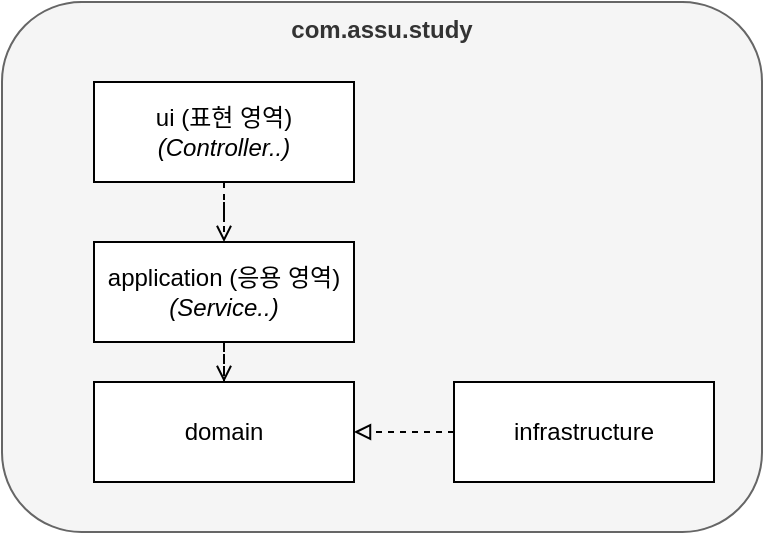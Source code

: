 <mxfile version="24.4.0" type="device">
  <diagram name="페이지-1" id="eISn8is2ZOIMRA03fFG-">
    <mxGraphModel dx="1114" dy="894" grid="1" gridSize="10" guides="1" tooltips="1" connect="1" arrows="1" fold="1" page="1" pageScale="1" pageWidth="827" pageHeight="1169" math="0" shadow="0">
      <root>
        <mxCell id="0" />
        <mxCell id="1" parent="0" />
        <mxCell id="pB6WOfK1OlIF3hq6NBpv-13" value="com.assu.study" style="rounded=1;whiteSpace=wrap;html=1;verticalAlign=top;fontStyle=1;fillColor=#f5f5f5;fontColor=#333333;strokeColor=#666666;" vertex="1" parent="1">
          <mxGeometry x="34" y="30" width="380" height="265" as="geometry" />
        </mxCell>
        <mxCell id="pB6WOfK1OlIF3hq6NBpv-9" style="edgeStyle=orthogonalEdgeStyle;rounded=0;orthogonalLoop=1;jettySize=auto;html=1;entryX=0.5;entryY=0;entryDx=0;entryDy=0;dashed=1;endArrow=open;endFill=0;" edge="1" parent="1" source="pB6WOfK1OlIF3hq6NBpv-5" target="pB6WOfK1OlIF3hq6NBpv-6">
          <mxGeometry relative="1" as="geometry" />
        </mxCell>
        <mxCell id="pB6WOfK1OlIF3hq6NBpv-5" value="ui (표현 영역)&lt;br&gt;&lt;i&gt;(Controller..)&lt;/i&gt;" style="rounded=0;whiteSpace=wrap;html=1;" vertex="1" parent="1">
          <mxGeometry x="80" y="70" width="130" height="50" as="geometry" />
        </mxCell>
        <mxCell id="pB6WOfK1OlIF3hq6NBpv-10" style="edgeStyle=orthogonalEdgeStyle;rounded=0;orthogonalLoop=1;jettySize=auto;html=1;entryX=0.5;entryY=0;entryDx=0;entryDy=0;dashed=1;endArrow=open;endFill=0;" edge="1" parent="1" source="pB6WOfK1OlIF3hq6NBpv-6" target="pB6WOfK1OlIF3hq6NBpv-7">
          <mxGeometry relative="1" as="geometry" />
        </mxCell>
        <mxCell id="pB6WOfK1OlIF3hq6NBpv-6" value="application (응용 영역)&lt;div&gt;&lt;i&gt;(Service..)&lt;/i&gt;&lt;/div&gt;" style="rounded=0;whiteSpace=wrap;html=1;" vertex="1" parent="1">
          <mxGeometry x="80" y="150" width="130" height="50" as="geometry" />
        </mxCell>
        <mxCell id="pB6WOfK1OlIF3hq6NBpv-7" value="domain" style="rounded=0;whiteSpace=wrap;html=1;" vertex="1" parent="1">
          <mxGeometry x="80" y="220" width="130" height="50" as="geometry" />
        </mxCell>
        <mxCell id="pB6WOfK1OlIF3hq6NBpv-11" style="edgeStyle=orthogonalEdgeStyle;rounded=0;orthogonalLoop=1;jettySize=auto;html=1;entryX=1;entryY=0.5;entryDx=0;entryDy=0;dashed=1;endArrow=block;endFill=0;" edge="1" parent="1" source="pB6WOfK1OlIF3hq6NBpv-8" target="pB6WOfK1OlIF3hq6NBpv-7">
          <mxGeometry relative="1" as="geometry" />
        </mxCell>
        <mxCell id="pB6WOfK1OlIF3hq6NBpv-8" value="infrastructure" style="rounded=0;whiteSpace=wrap;html=1;" vertex="1" parent="1">
          <mxGeometry x="260" y="220" width="130" height="50" as="geometry" />
        </mxCell>
      </root>
    </mxGraphModel>
  </diagram>
</mxfile>
